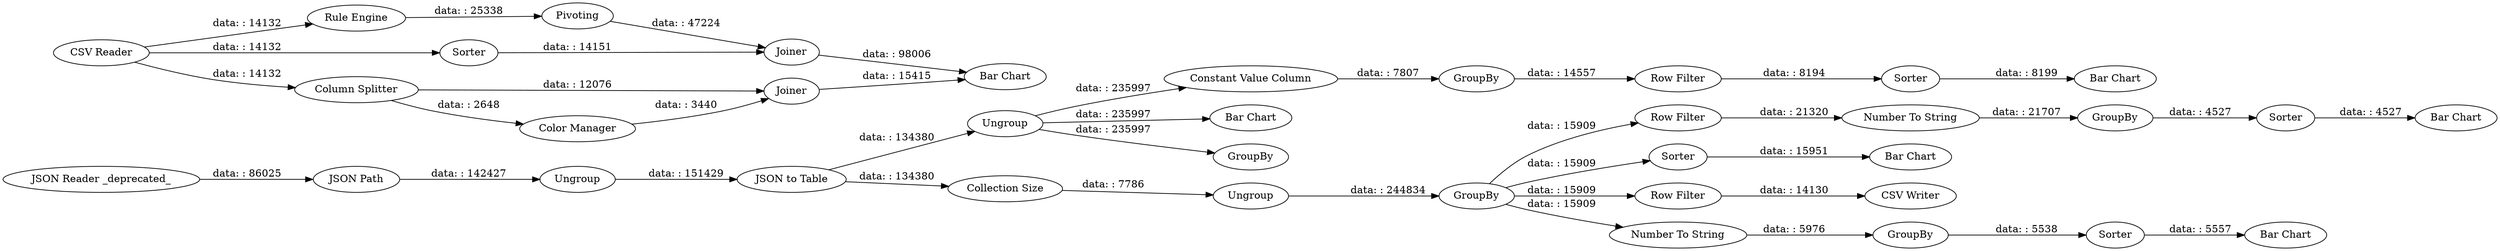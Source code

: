 digraph {
	"7579916670005711027_11" [label="Row Filter"]
	"7579916670005711027_3" [label=Ungroup]
	"7579916670005711027_35" [label="CSV Writer"]
	"-4756851743762677510_15" [label=Ungroup]
	"-4756851743762677510_16" [label=GroupBy]
	"7579916670005711027_2" [label="JSON Path"]
	"7579916670005711027_8" [label="Constant Value Column"]
	"7579916670005711027_53" [label="Number To String"]
	"7579916670005711027_6" [label=Ungroup]
	"7579916670005711027_5" [label="Bar Chart"]
	"6099940716921840155_41" [label=Joiner]
	"6099940716921840155_36" [label="Rule Engine"]
	"7579916670005711027_21" [label=GroupBy]
	"7579916670005711027_25" [label="Row Filter"]
	"7579916670005711027_52" [label="Bar Chart"]
	"6099940716921840155_47" [label="Color Manager"]
	"7579916670005711027_50" [label=Sorter]
	"7579916670005711027_10" [label="Bar Chart"]
	"7579916670005711027_49" [label="Bar Chart"]
	"7579916670005711027_22" [label="Bar Chart"]
	"-4756851743762677510_14" [label="Collection Size"]
	"6099940716921840155_34" [label=Sorter]
	"7579916670005711027_54" [label=GroupBy]
	"6099940716921840155_37" [label=Pivoting]
	"7579916670005711027_20" [label="Row Filter"]
	"7579916670005711027_55" [label=Sorter]
	"7579916670005711027_12" [label=Sorter]
	"7579916670005711027_7" [label=GroupBy]
	"7579916670005711027_1" [label="JSON Reader _deprecated_"]
	"6099940716921840155_45" [label=Joiner]
	"7579916670005711027_24" [label="Number To String"]
	"6099940716921840155_30" [label="CSV Reader"]
	"6099940716921840155_46" [label="Column Splitter"]
	"7579916670005711027_23" [label=Sorter]
	"7579916670005711027_13" [label=GroupBy]
	"6099940716921840155_26" [label="Bar Chart"]
	"7579916670005711027_4" [label="JSON to Table"]
	"7579916670005711027_3" -> "7579916670005711027_4" [label="data: : 151429"]
	"6099940716921840155_36" -> "6099940716921840155_37" [label="data: : 25338"]
	"-4756851743762677510_16" -> "7579916670005711027_25" [label="data: : 15909"]
	"7579916670005711027_7" -> "7579916670005711027_11" [label="data: : 14557"]
	"7579916670005711027_23" -> "7579916670005711027_22" [label="data: : 5557"]
	"7579916670005711027_53" -> "7579916670005711027_54" [label="data: : 21707"]
	"6099940716921840155_45" -> "6099940716921840155_26" [label="data: : 98006"]
	"7579916670005711027_2" -> "7579916670005711027_3" [label="data: : 142427"]
	"6099940716921840155_30" -> "6099940716921840155_34" [label="data: : 14132"]
	"6099940716921840155_30" -> "6099940716921840155_36" [label="data: : 14132"]
	"7579916670005711027_25" -> "7579916670005711027_53" [label="data: : 21320"]
	"7579916670005711027_1" -> "7579916670005711027_2" [label="data: : 86025"]
	"7579916670005711027_6" -> "7579916670005711027_13" [label="data: : 235997"]
	"6099940716921840155_41" -> "6099940716921840155_26" [label="data: : 15415"]
	"6099940716921840155_30" -> "6099940716921840155_46" [label="data: : 14132"]
	"7579916670005711027_6" -> "7579916670005711027_8" [label="data: : 235997"]
	"7579916670005711027_12" -> "7579916670005711027_10" [label="data: : 8199"]
	"6099940716921840155_46" -> "6099940716921840155_41" [label="data: : 12076"]
	"-4756851743762677510_16" -> "7579916670005711027_24" [label="data: : 15909"]
	"7579916670005711027_55" -> "7579916670005711027_52" [label="data: : 4527"]
	"6099940716921840155_47" -> "6099940716921840155_41" [label="data: : 3440"]
	"-4756851743762677510_15" -> "-4756851743762677510_16" [label="data: : 244834"]
	"7579916670005711027_4" -> "7579916670005711027_6" [label="data: : 134380"]
	"7579916670005711027_54" -> "7579916670005711027_55" [label="data: : 4527"]
	"-4756851743762677510_16" -> "7579916670005711027_50" [label="data: : 15909"]
	"7579916670005711027_8" -> "7579916670005711027_7" [label="data: : 7807"]
	"7579916670005711027_24" -> "7579916670005711027_21" [label="data: : 5976"]
	"7579916670005711027_50" -> "7579916670005711027_49" [label="data: : 15951"]
	"7579916670005711027_11" -> "7579916670005711027_12" [label="data: : 8194"]
	"6099940716921840155_46" -> "6099940716921840155_47" [label="data: : 2648"]
	"7579916670005711027_4" -> "-4756851743762677510_14" [label="data: : 134380"]
	"-4756851743762677510_14" -> "-4756851743762677510_15" [label="data: : 7786"]
	"-4756851743762677510_16" -> "7579916670005711027_20" [label="data: : 15909"]
	"7579916670005711027_6" -> "7579916670005711027_5" [label="data: : 235997"]
	"6099940716921840155_34" -> "6099940716921840155_45" [label="data: : 14151"]
	"7579916670005711027_20" -> "7579916670005711027_35" [label="data: : 14130"]
	"6099940716921840155_37" -> "6099940716921840155_45" [label="data: : 47224"]
	"7579916670005711027_21" -> "7579916670005711027_23" [label="data: : 5538"]
	rankdir=LR
}
